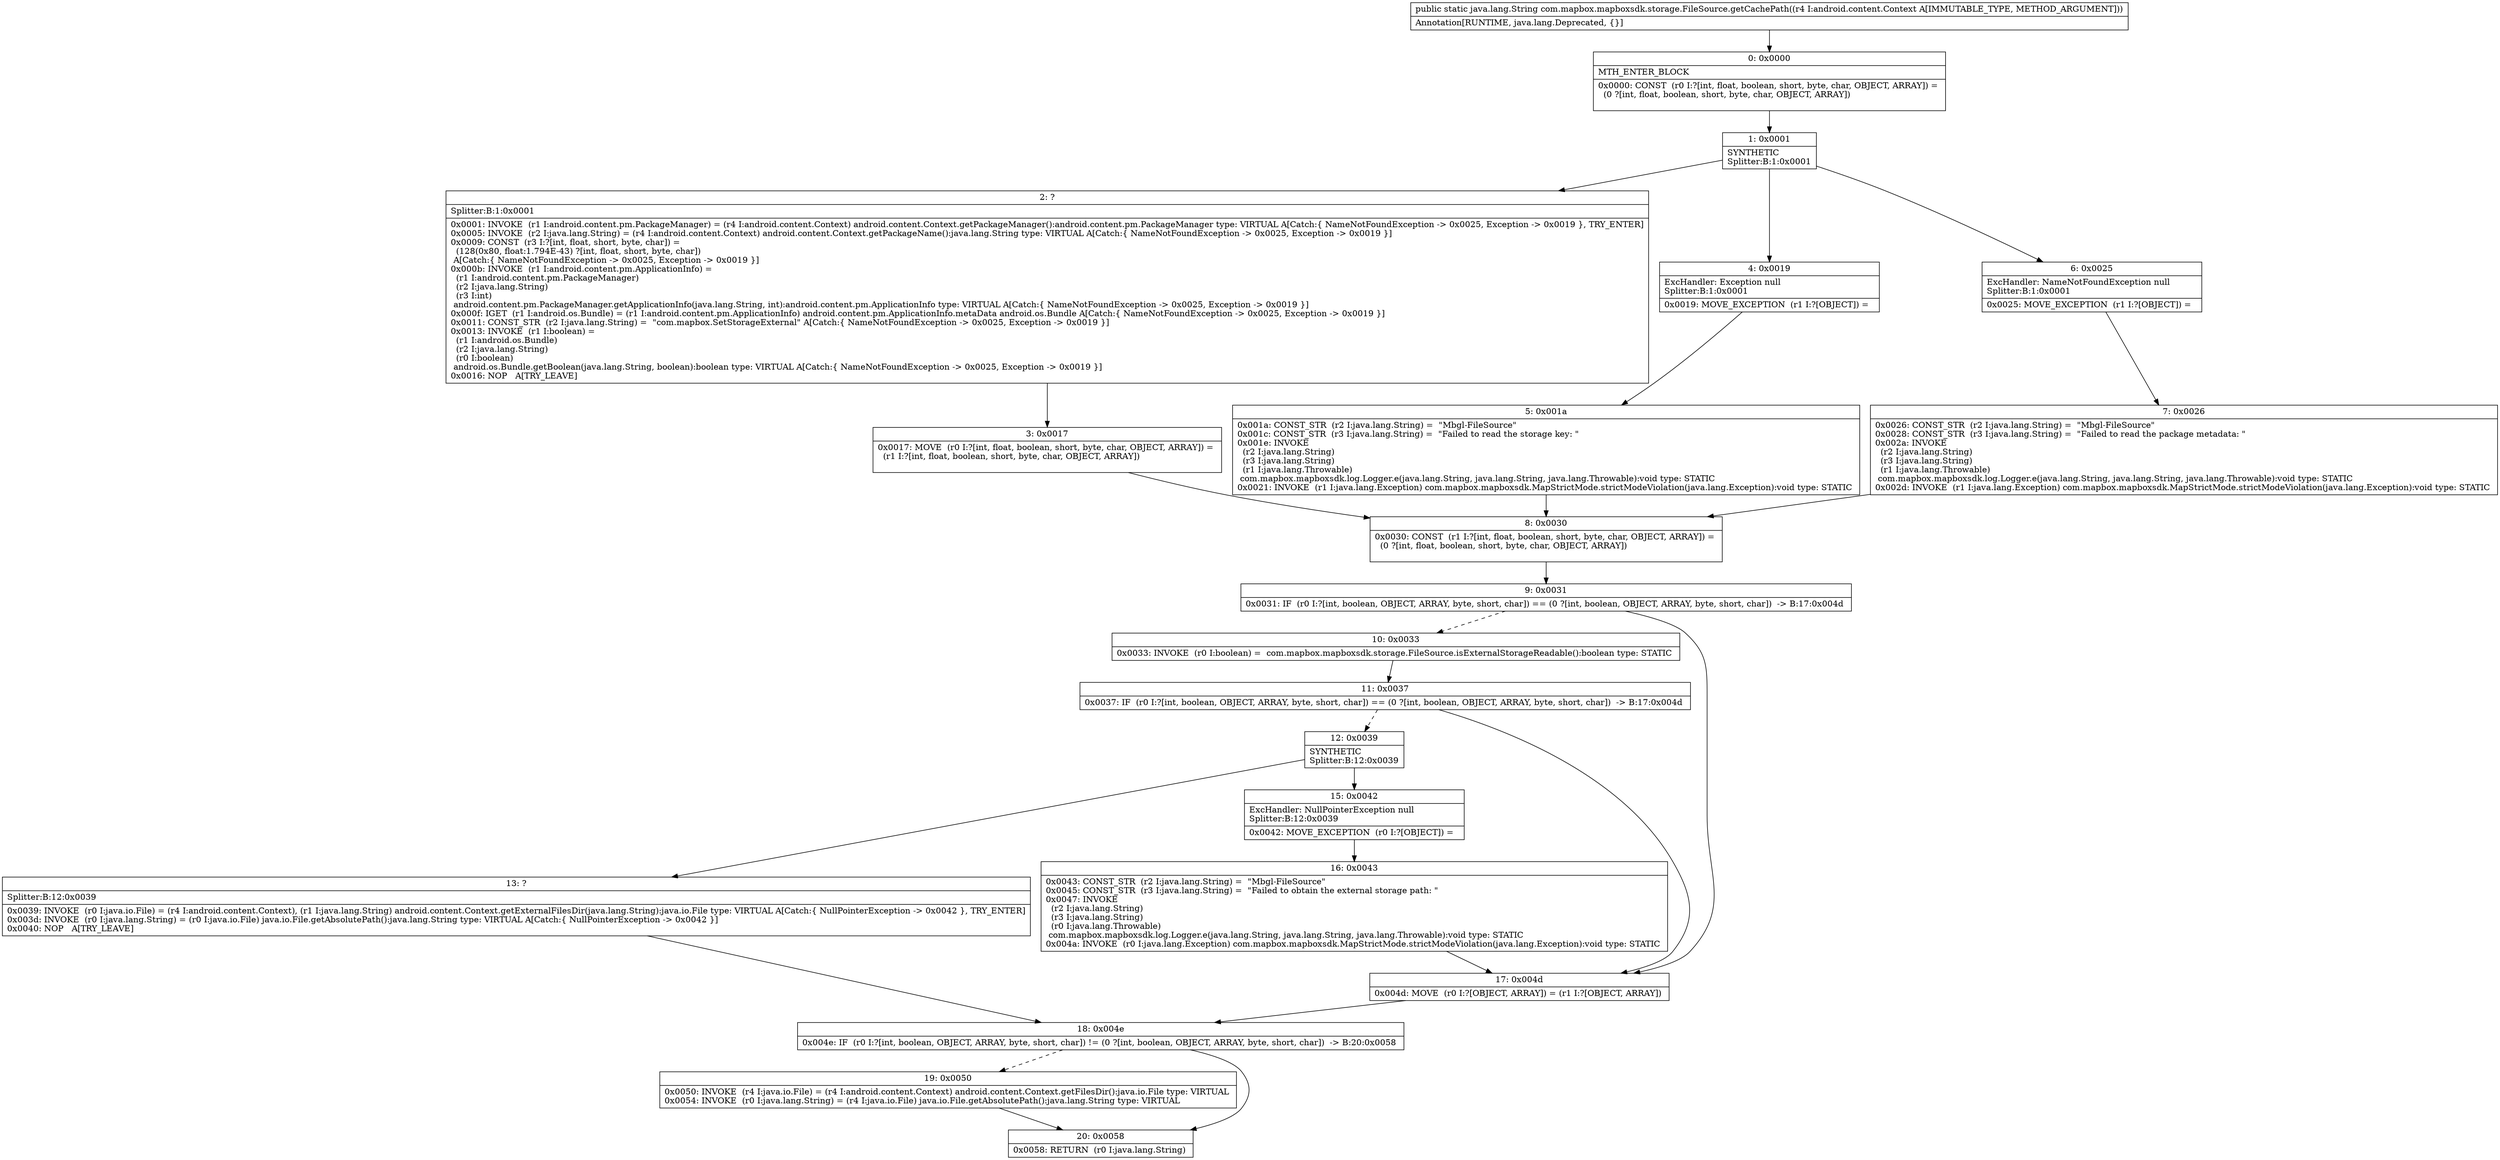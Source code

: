 digraph "CFG forcom.mapbox.mapboxsdk.storage.FileSource.getCachePath(Landroid\/content\/Context;)Ljava\/lang\/String;" {
Node_0 [shape=record,label="{0\:\ 0x0000|MTH_ENTER_BLOCK\l|0x0000: CONST  (r0 I:?[int, float, boolean, short, byte, char, OBJECT, ARRAY]) = \l  (0 ?[int, float, boolean, short, byte, char, OBJECT, ARRAY])\l \l}"];
Node_1 [shape=record,label="{1\:\ 0x0001|SYNTHETIC\lSplitter:B:1:0x0001\l}"];
Node_2 [shape=record,label="{2\:\ ?|Splitter:B:1:0x0001\l|0x0001: INVOKE  (r1 I:android.content.pm.PackageManager) = (r4 I:android.content.Context) android.content.Context.getPackageManager():android.content.pm.PackageManager type: VIRTUAL A[Catch:\{ NameNotFoundException \-\> 0x0025, Exception \-\> 0x0019 \}, TRY_ENTER]\l0x0005: INVOKE  (r2 I:java.lang.String) = (r4 I:android.content.Context) android.content.Context.getPackageName():java.lang.String type: VIRTUAL A[Catch:\{ NameNotFoundException \-\> 0x0025, Exception \-\> 0x0019 \}]\l0x0009: CONST  (r3 I:?[int, float, short, byte, char]) = \l  (128(0x80, float:1.794E\-43) ?[int, float, short, byte, char])\l A[Catch:\{ NameNotFoundException \-\> 0x0025, Exception \-\> 0x0019 \}]\l0x000b: INVOKE  (r1 I:android.content.pm.ApplicationInfo) = \l  (r1 I:android.content.pm.PackageManager)\l  (r2 I:java.lang.String)\l  (r3 I:int)\l android.content.pm.PackageManager.getApplicationInfo(java.lang.String, int):android.content.pm.ApplicationInfo type: VIRTUAL A[Catch:\{ NameNotFoundException \-\> 0x0025, Exception \-\> 0x0019 \}]\l0x000f: IGET  (r1 I:android.os.Bundle) = (r1 I:android.content.pm.ApplicationInfo) android.content.pm.ApplicationInfo.metaData android.os.Bundle A[Catch:\{ NameNotFoundException \-\> 0x0025, Exception \-\> 0x0019 \}]\l0x0011: CONST_STR  (r2 I:java.lang.String) =  \"com.mapbox.SetStorageExternal\" A[Catch:\{ NameNotFoundException \-\> 0x0025, Exception \-\> 0x0019 \}]\l0x0013: INVOKE  (r1 I:boolean) = \l  (r1 I:android.os.Bundle)\l  (r2 I:java.lang.String)\l  (r0 I:boolean)\l android.os.Bundle.getBoolean(java.lang.String, boolean):boolean type: VIRTUAL A[Catch:\{ NameNotFoundException \-\> 0x0025, Exception \-\> 0x0019 \}]\l0x0016: NOP   A[TRY_LEAVE]\l}"];
Node_3 [shape=record,label="{3\:\ 0x0017|0x0017: MOVE  (r0 I:?[int, float, boolean, short, byte, char, OBJECT, ARRAY]) = \l  (r1 I:?[int, float, boolean, short, byte, char, OBJECT, ARRAY])\l \l}"];
Node_4 [shape=record,label="{4\:\ 0x0019|ExcHandler: Exception null\lSplitter:B:1:0x0001\l|0x0019: MOVE_EXCEPTION  (r1 I:?[OBJECT]) =  \l}"];
Node_5 [shape=record,label="{5\:\ 0x001a|0x001a: CONST_STR  (r2 I:java.lang.String) =  \"Mbgl\-FileSource\" \l0x001c: CONST_STR  (r3 I:java.lang.String) =  \"Failed to read the storage key: \" \l0x001e: INVOKE  \l  (r2 I:java.lang.String)\l  (r3 I:java.lang.String)\l  (r1 I:java.lang.Throwable)\l com.mapbox.mapboxsdk.log.Logger.e(java.lang.String, java.lang.String, java.lang.Throwable):void type: STATIC \l0x0021: INVOKE  (r1 I:java.lang.Exception) com.mapbox.mapboxsdk.MapStrictMode.strictModeViolation(java.lang.Exception):void type: STATIC \l}"];
Node_6 [shape=record,label="{6\:\ 0x0025|ExcHandler: NameNotFoundException null\lSplitter:B:1:0x0001\l|0x0025: MOVE_EXCEPTION  (r1 I:?[OBJECT]) =  \l}"];
Node_7 [shape=record,label="{7\:\ 0x0026|0x0026: CONST_STR  (r2 I:java.lang.String) =  \"Mbgl\-FileSource\" \l0x0028: CONST_STR  (r3 I:java.lang.String) =  \"Failed to read the package metadata: \" \l0x002a: INVOKE  \l  (r2 I:java.lang.String)\l  (r3 I:java.lang.String)\l  (r1 I:java.lang.Throwable)\l com.mapbox.mapboxsdk.log.Logger.e(java.lang.String, java.lang.String, java.lang.Throwable):void type: STATIC \l0x002d: INVOKE  (r1 I:java.lang.Exception) com.mapbox.mapboxsdk.MapStrictMode.strictModeViolation(java.lang.Exception):void type: STATIC \l}"];
Node_8 [shape=record,label="{8\:\ 0x0030|0x0030: CONST  (r1 I:?[int, float, boolean, short, byte, char, OBJECT, ARRAY]) = \l  (0 ?[int, float, boolean, short, byte, char, OBJECT, ARRAY])\l \l}"];
Node_9 [shape=record,label="{9\:\ 0x0031|0x0031: IF  (r0 I:?[int, boolean, OBJECT, ARRAY, byte, short, char]) == (0 ?[int, boolean, OBJECT, ARRAY, byte, short, char])  \-\> B:17:0x004d \l}"];
Node_10 [shape=record,label="{10\:\ 0x0033|0x0033: INVOKE  (r0 I:boolean) =  com.mapbox.mapboxsdk.storage.FileSource.isExternalStorageReadable():boolean type: STATIC \l}"];
Node_11 [shape=record,label="{11\:\ 0x0037|0x0037: IF  (r0 I:?[int, boolean, OBJECT, ARRAY, byte, short, char]) == (0 ?[int, boolean, OBJECT, ARRAY, byte, short, char])  \-\> B:17:0x004d \l}"];
Node_12 [shape=record,label="{12\:\ 0x0039|SYNTHETIC\lSplitter:B:12:0x0039\l}"];
Node_13 [shape=record,label="{13\:\ ?|Splitter:B:12:0x0039\l|0x0039: INVOKE  (r0 I:java.io.File) = (r4 I:android.content.Context), (r1 I:java.lang.String) android.content.Context.getExternalFilesDir(java.lang.String):java.io.File type: VIRTUAL A[Catch:\{ NullPointerException \-\> 0x0042 \}, TRY_ENTER]\l0x003d: INVOKE  (r0 I:java.lang.String) = (r0 I:java.io.File) java.io.File.getAbsolutePath():java.lang.String type: VIRTUAL A[Catch:\{ NullPointerException \-\> 0x0042 \}]\l0x0040: NOP   A[TRY_LEAVE]\l}"];
Node_15 [shape=record,label="{15\:\ 0x0042|ExcHandler: NullPointerException null\lSplitter:B:12:0x0039\l|0x0042: MOVE_EXCEPTION  (r0 I:?[OBJECT]) =  \l}"];
Node_16 [shape=record,label="{16\:\ 0x0043|0x0043: CONST_STR  (r2 I:java.lang.String) =  \"Mbgl\-FileSource\" \l0x0045: CONST_STR  (r3 I:java.lang.String) =  \"Failed to obtain the external storage path: \" \l0x0047: INVOKE  \l  (r2 I:java.lang.String)\l  (r3 I:java.lang.String)\l  (r0 I:java.lang.Throwable)\l com.mapbox.mapboxsdk.log.Logger.e(java.lang.String, java.lang.String, java.lang.Throwable):void type: STATIC \l0x004a: INVOKE  (r0 I:java.lang.Exception) com.mapbox.mapboxsdk.MapStrictMode.strictModeViolation(java.lang.Exception):void type: STATIC \l}"];
Node_17 [shape=record,label="{17\:\ 0x004d|0x004d: MOVE  (r0 I:?[OBJECT, ARRAY]) = (r1 I:?[OBJECT, ARRAY]) \l}"];
Node_18 [shape=record,label="{18\:\ 0x004e|0x004e: IF  (r0 I:?[int, boolean, OBJECT, ARRAY, byte, short, char]) != (0 ?[int, boolean, OBJECT, ARRAY, byte, short, char])  \-\> B:20:0x0058 \l}"];
Node_19 [shape=record,label="{19\:\ 0x0050|0x0050: INVOKE  (r4 I:java.io.File) = (r4 I:android.content.Context) android.content.Context.getFilesDir():java.io.File type: VIRTUAL \l0x0054: INVOKE  (r0 I:java.lang.String) = (r4 I:java.io.File) java.io.File.getAbsolutePath():java.lang.String type: VIRTUAL \l}"];
Node_20 [shape=record,label="{20\:\ 0x0058|0x0058: RETURN  (r0 I:java.lang.String) \l}"];
MethodNode[shape=record,label="{public static java.lang.String com.mapbox.mapboxsdk.storage.FileSource.getCachePath((r4 I:android.content.Context A[IMMUTABLE_TYPE, METHOD_ARGUMENT]))  | Annotation[RUNTIME, java.lang.Deprecated, \{\}]\l}"];
MethodNode -> Node_0;
Node_0 -> Node_1;
Node_1 -> Node_2;
Node_1 -> Node_6;
Node_1 -> Node_4;
Node_2 -> Node_3;
Node_3 -> Node_8;
Node_4 -> Node_5;
Node_5 -> Node_8;
Node_6 -> Node_7;
Node_7 -> Node_8;
Node_8 -> Node_9;
Node_9 -> Node_10[style=dashed];
Node_9 -> Node_17;
Node_10 -> Node_11;
Node_11 -> Node_12[style=dashed];
Node_11 -> Node_17;
Node_12 -> Node_13;
Node_12 -> Node_15;
Node_13 -> Node_18;
Node_15 -> Node_16;
Node_16 -> Node_17;
Node_17 -> Node_18;
Node_18 -> Node_19[style=dashed];
Node_18 -> Node_20;
Node_19 -> Node_20;
}

